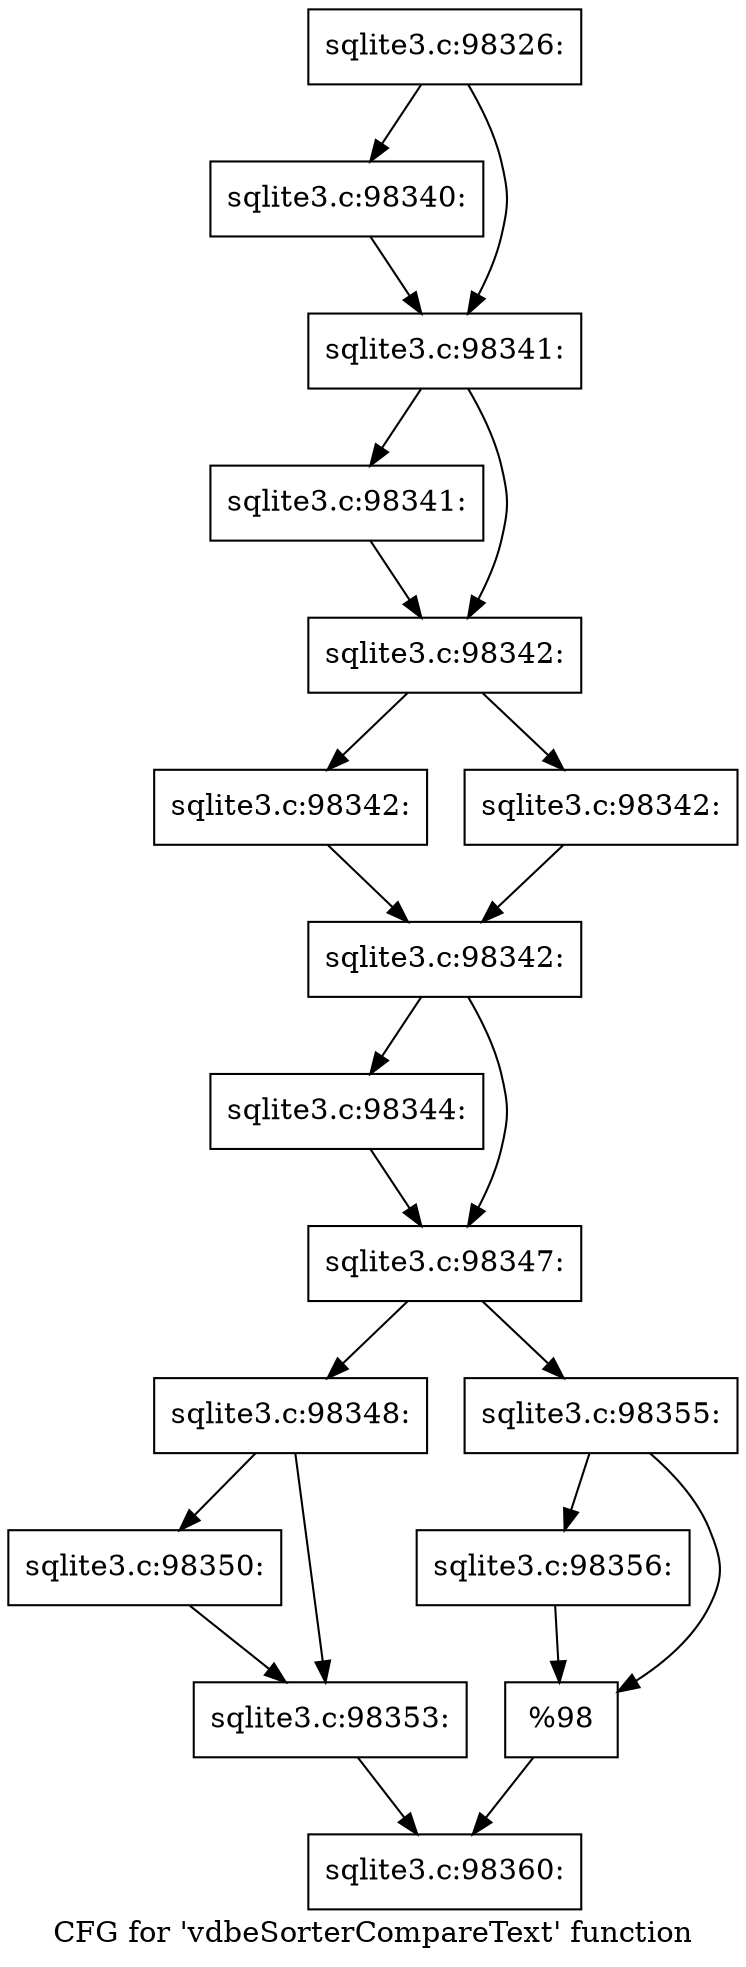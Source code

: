 digraph "CFG for 'vdbeSorterCompareText' function" {
	label="CFG for 'vdbeSorterCompareText' function";

	Node0x55c0f7783290 [shape=record,label="{sqlite3.c:98326:}"];
	Node0x55c0f7783290 -> Node0x55c0f7796080;
	Node0x55c0f7783290 -> Node0x55c0f77960d0;
	Node0x55c0f7796080 [shape=record,label="{sqlite3.c:98340:}"];
	Node0x55c0f7796080 -> Node0x55c0f77960d0;
	Node0x55c0f77960d0 [shape=record,label="{sqlite3.c:98341:}"];
	Node0x55c0f77960d0 -> Node0x55c0f7796830;
	Node0x55c0f77960d0 -> Node0x55c0f7796880;
	Node0x55c0f7796830 [shape=record,label="{sqlite3.c:98341:}"];
	Node0x55c0f7796830 -> Node0x55c0f7796880;
	Node0x55c0f7796880 [shape=record,label="{sqlite3.c:98342:}"];
	Node0x55c0f7796880 -> Node0x55c0f7796f80;
	Node0x55c0f7796880 -> Node0x55c0f7796fd0;
	Node0x55c0f7796f80 [shape=record,label="{sqlite3.c:98342:}"];
	Node0x55c0f7796f80 -> Node0x55c0f7797020;
	Node0x55c0f7796fd0 [shape=record,label="{sqlite3.c:98342:}"];
	Node0x55c0f7796fd0 -> Node0x55c0f7797020;
	Node0x55c0f7797020 [shape=record,label="{sqlite3.c:98342:}"];
	Node0x55c0f7797020 -> Node0x55c0f7797900;
	Node0x55c0f7797020 -> Node0x55c0f7797950;
	Node0x55c0f7797900 [shape=record,label="{sqlite3.c:98344:}"];
	Node0x55c0f7797900 -> Node0x55c0f7797950;
	Node0x55c0f7797950 [shape=record,label="{sqlite3.c:98347:}"];
	Node0x55c0f7797950 -> Node0x55c0f77980e0;
	Node0x55c0f7797950 -> Node0x55c0f7798180;
	Node0x55c0f77980e0 [shape=record,label="{sqlite3.c:98348:}"];
	Node0x55c0f77980e0 -> Node0x55c0f7798590;
	Node0x55c0f77980e0 -> Node0x55c0f77985e0;
	Node0x55c0f7798590 [shape=record,label="{sqlite3.c:98350:}"];
	Node0x55c0f7798590 -> Node0x55c0f77985e0;
	Node0x55c0f77985e0 [shape=record,label="{sqlite3.c:98353:}"];
	Node0x55c0f77985e0 -> Node0x55c0f7798130;
	Node0x55c0f7798180 [shape=record,label="{sqlite3.c:98355:}"];
	Node0x55c0f7798180 -> Node0x55c0f7799150;
	Node0x55c0f7798180 -> Node0x55c0f7799680;
	Node0x55c0f7799150 [shape=record,label="{sqlite3.c:98356:}"];
	Node0x55c0f7799150 -> Node0x55c0f7799680;
	Node0x55c0f7799680 [shape=record,label="{%98}"];
	Node0x55c0f7799680 -> Node0x55c0f7798130;
	Node0x55c0f7798130 [shape=record,label="{sqlite3.c:98360:}"];
}
